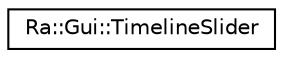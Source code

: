 digraph "Graphical Class Hierarchy"
{
 // INTERACTIVE_SVG=YES
 // LATEX_PDF_SIZE
  edge [fontname="Helvetica",fontsize="10",labelfontname="Helvetica",labelfontsize="10"];
  node [fontname="Helvetica",fontsize="10",shape=record];
  rankdir="LR";
  Node0 [label="Ra::Gui::TimelineSlider",height=0.2,width=0.4,color="black", fillcolor="white", style="filled",URL="$classRa_1_1Gui_1_1TimelineSlider.html",tooltip=" "];
}
